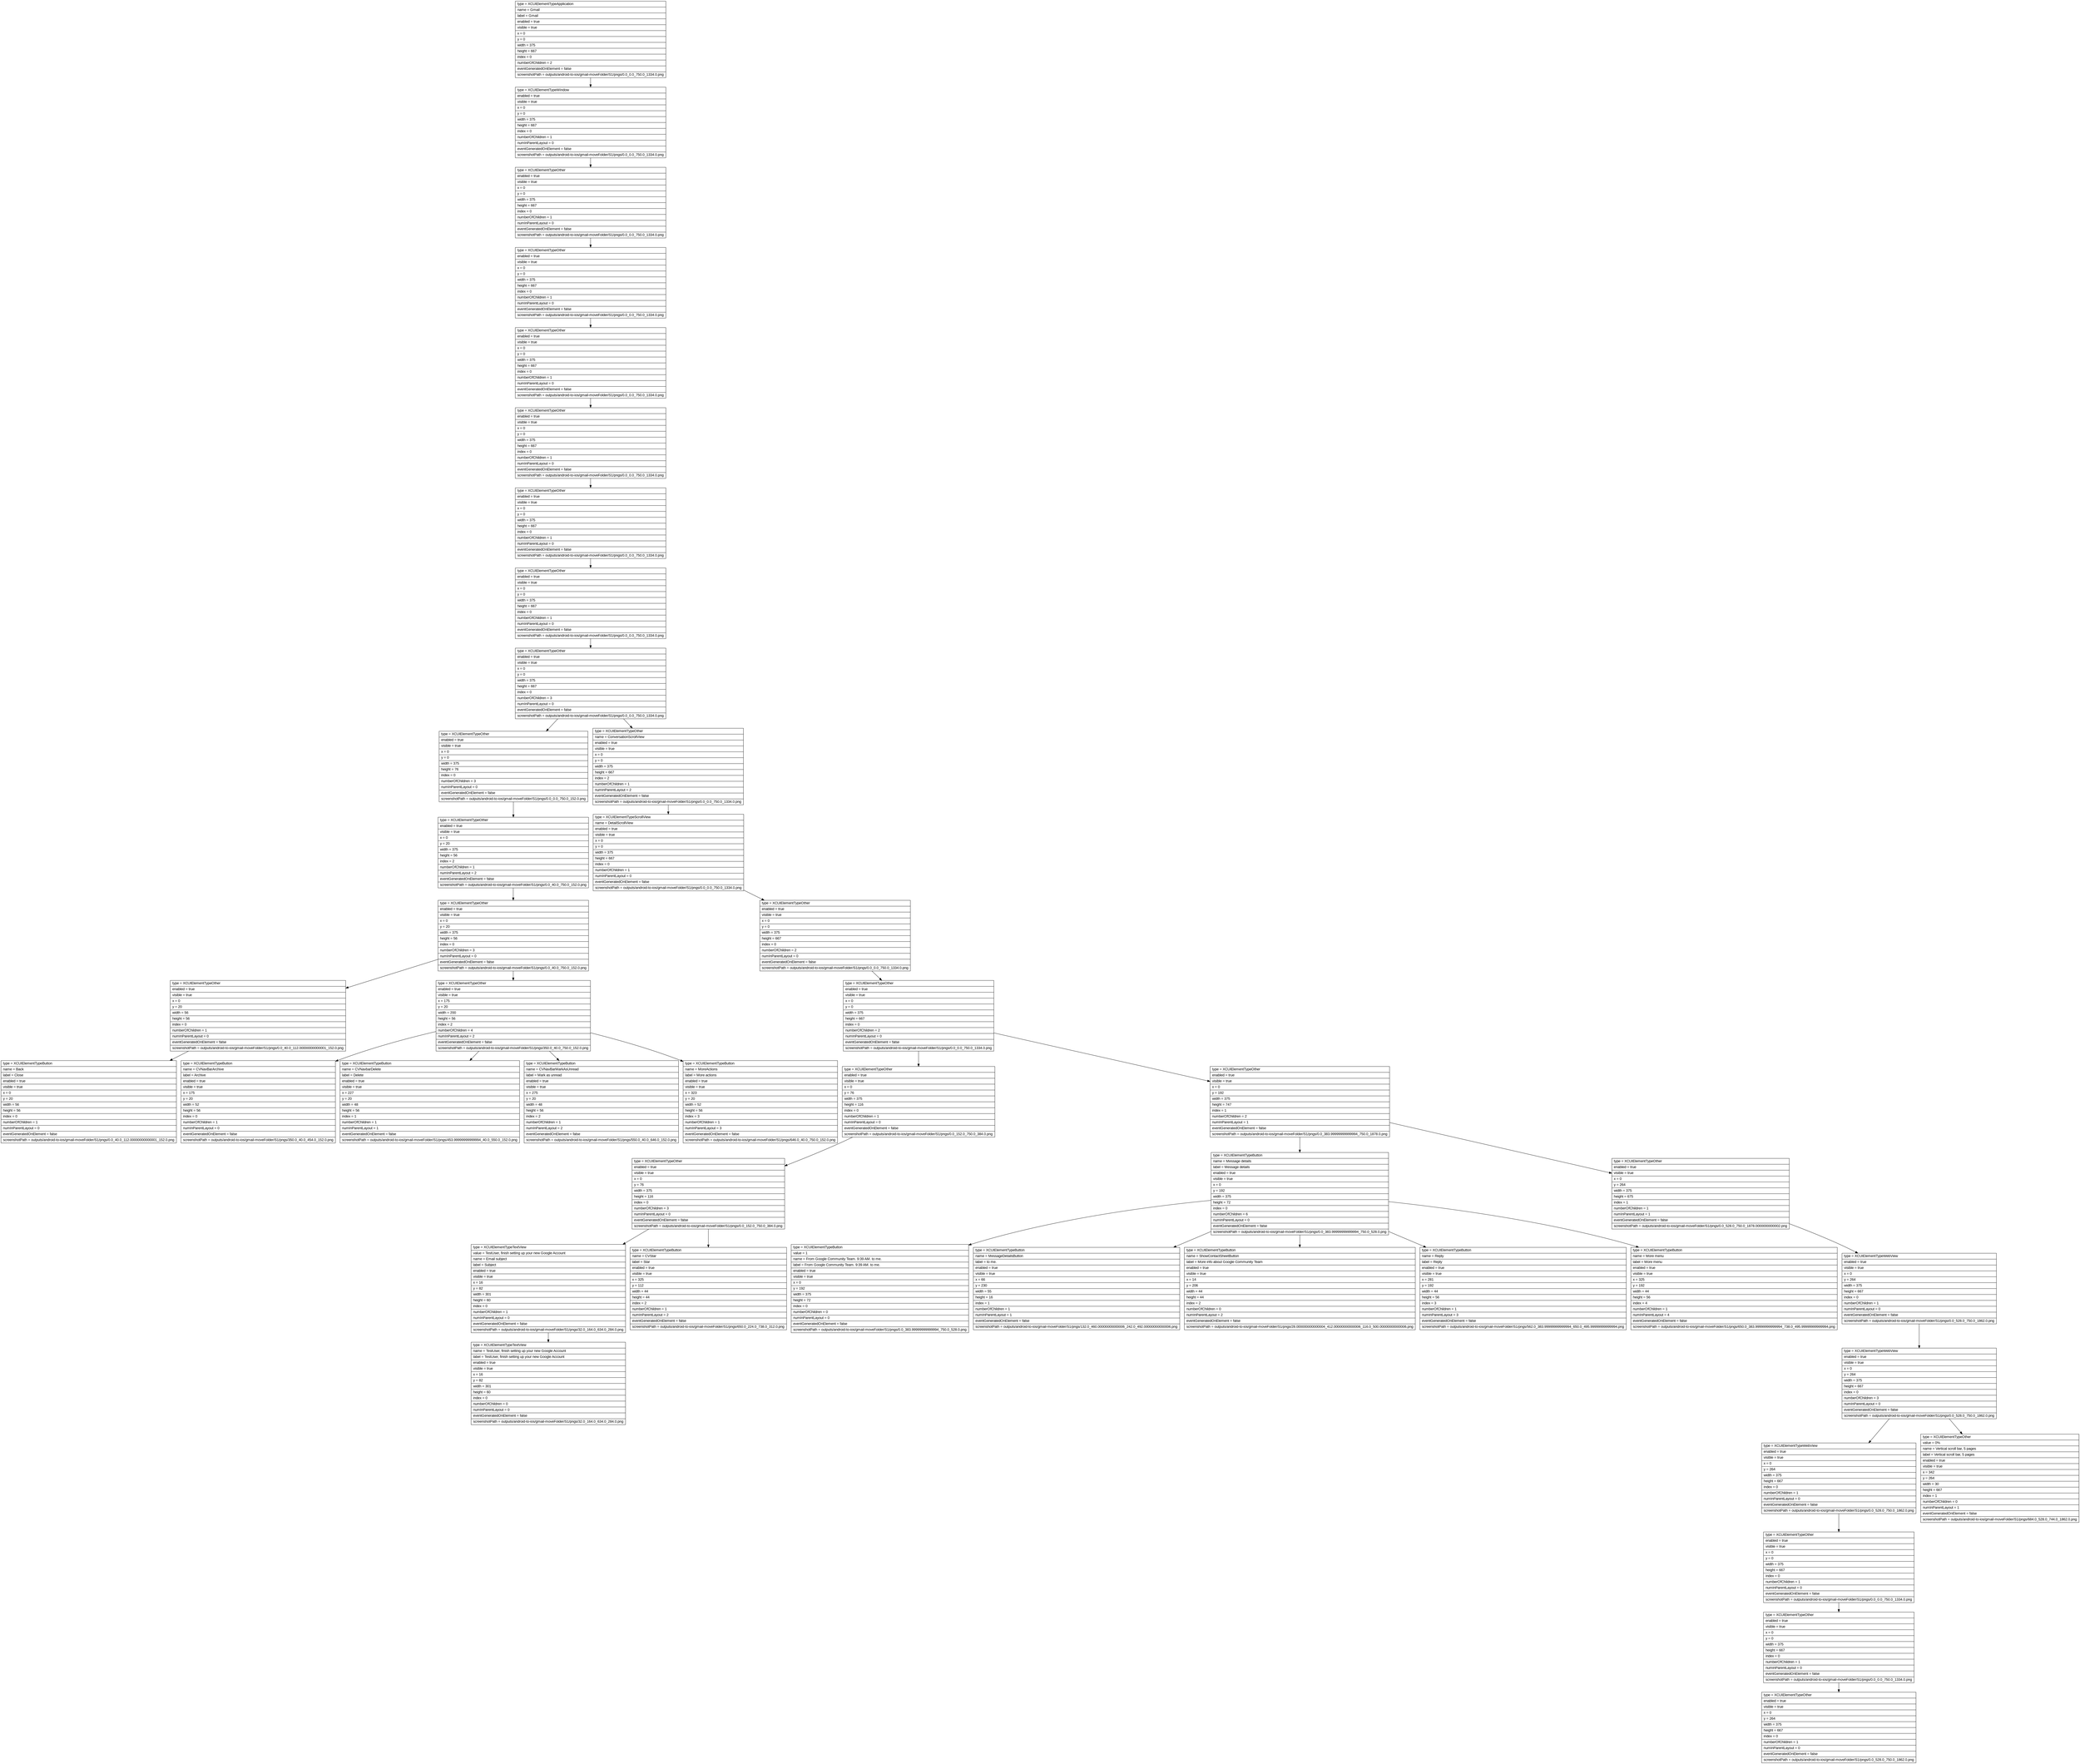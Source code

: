 digraph Layout {

	node [shape=record fontname=Arial];

	0	[label="{type = XCUIElementTypeApplication\l|name = Gmail\l|label = Gmail\l|enabled = true\l|visible = true\l|x = 0\l|y = 0\l|width = 375\l|height = 667\l|index = 0\l|numberOfChildren = 2\l|eventGeneratedOnElement = false \l|screenshotPath = outputs/android-to-ios/gmail-moveFolder/S1/pngs/0.0_0.0_750.0_1334.0.png\l}"]
	1	[label="{type = XCUIElementTypeWindow\l|enabled = true\l|visible = true\l|x = 0\l|y = 0\l|width = 375\l|height = 667\l|index = 0\l|numberOfChildren = 1\l|numInParentLayout = 0\l|eventGeneratedOnElement = false \l|screenshotPath = outputs/android-to-ios/gmail-moveFolder/S1/pngs/0.0_0.0_750.0_1334.0.png\l}"]
	2	[label="{type = XCUIElementTypeOther\l|enabled = true\l|visible = true\l|x = 0\l|y = 0\l|width = 375\l|height = 667\l|index = 0\l|numberOfChildren = 1\l|numInParentLayout = 0\l|eventGeneratedOnElement = false \l|screenshotPath = outputs/android-to-ios/gmail-moveFolder/S1/pngs/0.0_0.0_750.0_1334.0.png\l}"]
	3	[label="{type = XCUIElementTypeOther\l|enabled = true\l|visible = true\l|x = 0\l|y = 0\l|width = 375\l|height = 667\l|index = 0\l|numberOfChildren = 1\l|numInParentLayout = 0\l|eventGeneratedOnElement = false \l|screenshotPath = outputs/android-to-ios/gmail-moveFolder/S1/pngs/0.0_0.0_750.0_1334.0.png\l}"]
	4	[label="{type = XCUIElementTypeOther\l|enabled = true\l|visible = true\l|x = 0\l|y = 0\l|width = 375\l|height = 667\l|index = 0\l|numberOfChildren = 1\l|numInParentLayout = 0\l|eventGeneratedOnElement = false \l|screenshotPath = outputs/android-to-ios/gmail-moveFolder/S1/pngs/0.0_0.0_750.0_1334.0.png\l}"]
	5	[label="{type = XCUIElementTypeOther\l|enabled = true\l|visible = true\l|x = 0\l|y = 0\l|width = 375\l|height = 667\l|index = 0\l|numberOfChildren = 1\l|numInParentLayout = 0\l|eventGeneratedOnElement = false \l|screenshotPath = outputs/android-to-ios/gmail-moveFolder/S1/pngs/0.0_0.0_750.0_1334.0.png\l}"]
	6	[label="{type = XCUIElementTypeOther\l|enabled = true\l|visible = true\l|x = 0\l|y = 0\l|width = 375\l|height = 667\l|index = 0\l|numberOfChildren = 1\l|numInParentLayout = 0\l|eventGeneratedOnElement = false \l|screenshotPath = outputs/android-to-ios/gmail-moveFolder/S1/pngs/0.0_0.0_750.0_1334.0.png\l}"]
	7	[label="{type = XCUIElementTypeOther\l|enabled = true\l|visible = true\l|x = 0\l|y = 0\l|width = 375\l|height = 667\l|index = 0\l|numberOfChildren = 1\l|numInParentLayout = 0\l|eventGeneratedOnElement = false \l|screenshotPath = outputs/android-to-ios/gmail-moveFolder/S1/pngs/0.0_0.0_750.0_1334.0.png\l}"]
	8	[label="{type = XCUIElementTypeOther\l|enabled = true\l|visible = true\l|x = 0\l|y = 0\l|width = 375\l|height = 667\l|index = 0\l|numberOfChildren = 3\l|numInParentLayout = 0\l|eventGeneratedOnElement = false \l|screenshotPath = outputs/android-to-ios/gmail-moveFolder/S1/pngs/0.0_0.0_750.0_1334.0.png\l}"]
	9	[label="{type = XCUIElementTypeOther\l|enabled = true\l|visible = true\l|x = 0\l|y = 0\l|width = 375\l|height = 76\l|index = 0\l|numberOfChildren = 3\l|numInParentLayout = 0\l|eventGeneratedOnElement = false \l|screenshotPath = outputs/android-to-ios/gmail-moveFolder/S1/pngs/0.0_0.0_750.0_152.0.png\l}"]
	10	[label="{type = XCUIElementTypeOther\l|name = ConversationScrollView\l|enabled = true\l|visible = true\l|x = 0\l|y = 0\l|width = 375\l|height = 667\l|index = 2\l|numberOfChildren = 1\l|numInParentLayout = 2\l|eventGeneratedOnElement = false \l|screenshotPath = outputs/android-to-ios/gmail-moveFolder/S1/pngs/0.0_0.0_750.0_1334.0.png\l}"]
	11	[label="{type = XCUIElementTypeOther\l|enabled = true\l|visible = true\l|x = 0\l|y = 20\l|width = 375\l|height = 56\l|index = 2\l|numberOfChildren = 1\l|numInParentLayout = 2\l|eventGeneratedOnElement = false \l|screenshotPath = outputs/android-to-ios/gmail-moveFolder/S1/pngs/0.0_40.0_750.0_152.0.png\l}"]
	12	[label="{type = XCUIElementTypeScrollView\l|name = DetailScrollView\l|enabled = true\l|visible = true\l|x = 0\l|y = 0\l|width = 375\l|height = 667\l|index = 0\l|numberOfChildren = 1\l|numInParentLayout = 0\l|eventGeneratedOnElement = false \l|screenshotPath = outputs/android-to-ios/gmail-moveFolder/S1/pngs/0.0_0.0_750.0_1334.0.png\l}"]
	13	[label="{type = XCUIElementTypeOther\l|enabled = true\l|visible = true\l|x = 0\l|y = 20\l|width = 375\l|height = 56\l|index = 0\l|numberOfChildren = 3\l|numInParentLayout = 0\l|eventGeneratedOnElement = false \l|screenshotPath = outputs/android-to-ios/gmail-moveFolder/S1/pngs/0.0_40.0_750.0_152.0.png\l}"]
	14	[label="{type = XCUIElementTypeOther\l|enabled = true\l|visible = true\l|x = 0\l|y = 0\l|width = 375\l|height = 667\l|index = 0\l|numberOfChildren = 2\l|numInParentLayout = 0\l|eventGeneratedOnElement = false \l|screenshotPath = outputs/android-to-ios/gmail-moveFolder/S1/pngs/0.0_0.0_750.0_1334.0.png\l}"]
	15	[label="{type = XCUIElementTypeOther\l|enabled = true\l|visible = true\l|x = 0\l|y = 20\l|width = 56\l|height = 56\l|index = 0\l|numberOfChildren = 1\l|numInParentLayout = 0\l|eventGeneratedOnElement = false \l|screenshotPath = outputs/android-to-ios/gmail-moveFolder/S1/pngs/0.0_40.0_112.00000000000001_152.0.png\l}"]
	16	[label="{type = XCUIElementTypeOther\l|enabled = true\l|visible = true\l|x = 175\l|y = 20\l|width = 200\l|height = 56\l|index = 2\l|numberOfChildren = 4\l|numInParentLayout = 2\l|eventGeneratedOnElement = false \l|screenshotPath = outputs/android-to-ios/gmail-moveFolder/S1/pngs/350.0_40.0_750.0_152.0.png\l}"]
	17	[label="{type = XCUIElementTypeOther\l|enabled = true\l|visible = true\l|x = 0\l|y = 0\l|width = 375\l|height = 667\l|index = 0\l|numberOfChildren = 2\l|numInParentLayout = 0\l|eventGeneratedOnElement = false \l|screenshotPath = outputs/android-to-ios/gmail-moveFolder/S1/pngs/0.0_0.0_750.0_1334.0.png\l}"]
	18	[label="{type = XCUIElementTypeButton\l|name = Back\l|label = Close\l|enabled = true\l|visible = true\l|x = 0\l|y = 20\l|width = 56\l|height = 56\l|index = 0\l|numberOfChildren = 1\l|numInParentLayout = 0\l|eventGeneratedOnElement = false \l|screenshotPath = outputs/android-to-ios/gmail-moveFolder/S1/pngs/0.0_40.0_112.00000000000001_152.0.png\l}"]
	19	[label="{type = XCUIElementTypeButton\l|name = CVNavBarArchive\l|label = Archive\l|enabled = true\l|visible = true\l|x = 175\l|y = 20\l|width = 52\l|height = 56\l|index = 0\l|numberOfChildren = 1\l|numInParentLayout = 0\l|eventGeneratedOnElement = false \l|screenshotPath = outputs/android-to-ios/gmail-moveFolder/S1/pngs/350.0_40.0_454.0_152.0.png\l}"]
	20	[label="{type = XCUIElementTypeButton\l|name = CVNavbarDelete\l|label = Delete\l|enabled = true\l|visible = true\l|x = 227\l|y = 20\l|width = 48\l|height = 56\l|index = 1\l|numberOfChildren = 1\l|numInParentLayout = 1\l|eventGeneratedOnElement = false \l|screenshotPath = outputs/android-to-ios/gmail-moveFolder/S1/pngs/453.99999999999994_40.0_550.0_152.0.png\l}"]
	21	[label="{type = XCUIElementTypeButton\l|name = CVNavBarMarkAsUnread\l|label = Mark as unread\l|enabled = true\l|visible = true\l|x = 275\l|y = 20\l|width = 48\l|height = 56\l|index = 2\l|numberOfChildren = 1\l|numInParentLayout = 2\l|eventGeneratedOnElement = false \l|screenshotPath = outputs/android-to-ios/gmail-moveFolder/S1/pngs/550.0_40.0_646.0_152.0.png\l}"]
	22	[label="{type = XCUIElementTypeButton\l|name = MoreActions\l|label = More actions\l|enabled = true\l|visible = true\l|x = 323\l|y = 20\l|width = 52\l|height = 56\l|index = 3\l|numberOfChildren = 1\l|numInParentLayout = 3\l|eventGeneratedOnElement = false \l|screenshotPath = outputs/android-to-ios/gmail-moveFolder/S1/pngs/646.0_40.0_750.0_152.0.png\l}"]
	23	[label="{type = XCUIElementTypeOther\l|enabled = true\l|visible = true\l|x = 0\l|y = 76\l|width = 375\l|height = 116\l|index = 0\l|numberOfChildren = 1\l|numInParentLayout = 0\l|eventGeneratedOnElement = false \l|screenshotPath = outputs/android-to-ios/gmail-moveFolder/S1/pngs/0.0_152.0_750.0_384.0.png\l}"]
	24	[label="{type = XCUIElementTypeOther\l|enabled = true\l|visible = true\l|x = 0\l|y = 192\l|width = 375\l|height = 747\l|index = 1\l|numberOfChildren = 2\l|numInParentLayout = 1\l|eventGeneratedOnElement = false \l|screenshotPath = outputs/android-to-ios/gmail-moveFolder/S1/pngs/0.0_383.99999999999994_750.0_1878.0.png\l}"]
	25	[label="{type = XCUIElementTypeOther\l|enabled = true\l|visible = true\l|x = 0\l|y = 76\l|width = 375\l|height = 116\l|index = 0\l|numberOfChildren = 3\l|numInParentLayout = 0\l|eventGeneratedOnElement = false \l|screenshotPath = outputs/android-to-ios/gmail-moveFolder/S1/pngs/0.0_152.0_750.0_384.0.png\l}"]
	26	[label="{type = XCUIElementTypeButton\l|name = Message details\l|label = Message details\l|enabled = true\l|visible = true\l|x = 0\l|y = 192\l|width = 375\l|height = 72\l|index = 0\l|numberOfChildren = 6\l|numInParentLayout = 0\l|eventGeneratedOnElement = false \l|screenshotPath = outputs/android-to-ios/gmail-moveFolder/S1/pngs/0.0_383.99999999999994_750.0_528.0.png\l}"]
	27	[label="{type = XCUIElementTypeOther\l|enabled = true\l|visible = true\l|x = 0\l|y = 264\l|width = 375\l|height = 675\l|index = 1\l|numberOfChildren = 1\l|numInParentLayout = 1\l|eventGeneratedOnElement = false \l|screenshotPath = outputs/android-to-ios/gmail-moveFolder/S1/pngs/0.0_528.0_750.0_1878.0000000000002.png\l}"]
	28	[label="{type = XCUIElementTypeTextView\l|value = TestUser, finish setting up your new Google Account\l|name = Email subject\l|label = Subject\l|enabled = true\l|visible = true\l|x = 16\l|y = 82\l|width = 301\l|height = 60\l|index = 0\l|numberOfChildren = 1\l|numInParentLayout = 0\l|eventGeneratedOnElement = false \l|screenshotPath = outputs/android-to-ios/gmail-moveFolder/S1/pngs/32.0_164.0_634.0_284.0.png\l}"]
	29	[label="{type = XCUIElementTypeButton\l|name = CVStar\l|label = Star\l|enabled = true\l|visible = true\l|x = 325\l|y = 112\l|width = 44\l|height = 44\l|index = 2\l|numberOfChildren = 1\l|numInParentLayout = 2\l|eventGeneratedOnElement = false \l|screenshotPath = outputs/android-to-ios/gmail-moveFolder/S1/pngs/650.0_224.0_738.0_312.0.png\l}"]
	30	[label="{type = XCUIElementTypeButton\l|value = 1\l|name = From Google Community Team. 9:39 AM. to me. \l|label = From Google Community Team. 9:39 AM. to me. \l|enabled = true\l|visible = true\l|x = 0\l|y = 192\l|width = 375\l|height = 72\l|index = 0\l|numberOfChildren = 0\l|numInParentLayout = 0\l|eventGeneratedOnElement = false \l|screenshotPath = outputs/android-to-ios/gmail-moveFolder/S1/pngs/0.0_383.99999999999994_750.0_528.0.png\l}"]
	31	[label="{type = XCUIElementTypeButton\l|name = MessageDetailsButton\l|label = to me. \l|enabled = true\l|visible = true\l|x = 66\l|y = 230\l|width = 55\l|height = 16\l|index = 1\l|numberOfChildren = 1\l|numInParentLayout = 1\l|eventGeneratedOnElement = false \l|screenshotPath = outputs/android-to-ios/gmail-moveFolder/S1/pngs/132.0_460.00000000000006_242.0_492.00000000000006.png\l}"]
	32	[label="{type = XCUIElementTypeButton\l|name = ShowContactSheetButton\l|label = More info about Google Community Team\l|enabled = true\l|visible = true\l|x = 14\l|y = 206\l|width = 44\l|height = 44\l|index = 2\l|numberOfChildren = 0\l|numInParentLayout = 2\l|eventGeneratedOnElement = false \l|screenshotPath = outputs/android-to-ios/gmail-moveFolder/S1/pngs/28.000000000000004_412.00000000000006_116.0_500.00000000000006.png\l}"]
	33	[label="{type = XCUIElementTypeButton\l|name = Reply\l|label = Reply\l|enabled = true\l|visible = true\l|x = 281\l|y = 192\l|width = 44\l|height = 56\l|index = 3\l|numberOfChildren = 1\l|numInParentLayout = 3\l|eventGeneratedOnElement = false \l|screenshotPath = outputs/android-to-ios/gmail-moveFolder/S1/pngs/562.0_383.99999999999994_650.0_495.99999999999994.png\l}"]
	34	[label="{type = XCUIElementTypeButton\l|name = More menu\l|label = More menu\l|enabled = true\l|visible = true\l|x = 325\l|y = 192\l|width = 44\l|height = 56\l|index = 4\l|numberOfChildren = 1\l|numInParentLayout = 4\l|eventGeneratedOnElement = false \l|screenshotPath = outputs/android-to-ios/gmail-moveFolder/S1/pngs/650.0_383.99999999999994_738.0_495.99999999999994.png\l}"]
	35	[label="{type = XCUIElementTypeWebView\l|enabled = true\l|visible = true\l|x = 0\l|y = 264\l|width = 375\l|height = 667\l|index = 0\l|numberOfChildren = 1\l|numInParentLayout = 0\l|eventGeneratedOnElement = false \l|screenshotPath = outputs/android-to-ios/gmail-moveFolder/S1/pngs/0.0_528.0_750.0_1862.0.png\l}"]
	36	[label="{type = XCUIElementTypeTextView\l|name = TestUser, finish setting up your new Google Account\l|label = TestUser, finish setting up your new Google Account\l|enabled = true\l|visible = true\l|x = 16\l|y = 82\l|width = 301\l|height = 60\l|index = 0\l|numberOfChildren = 0\l|numInParentLayout = 0\l|eventGeneratedOnElement = false \l|screenshotPath = outputs/android-to-ios/gmail-moveFolder/S1/pngs/32.0_164.0_634.0_284.0.png\l}"]
	37	[label="{type = XCUIElementTypeWebView\l|enabled = true\l|visible = true\l|x = 0\l|y = 264\l|width = 375\l|height = 667\l|index = 0\l|numberOfChildren = 3\l|numInParentLayout = 0\l|eventGeneratedOnElement = false \l|screenshotPath = outputs/android-to-ios/gmail-moveFolder/S1/pngs/0.0_528.0_750.0_1862.0.png\l}"]
	38	[label="{type = XCUIElementTypeWebView\l|enabled = true\l|visible = true\l|x = 0\l|y = 264\l|width = 375\l|height = 667\l|index = 0\l|numberOfChildren = 1\l|numInParentLayout = 0\l|eventGeneratedOnElement = false \l|screenshotPath = outputs/android-to-ios/gmail-moveFolder/S1/pngs/0.0_528.0_750.0_1862.0.png\l}"]
	39	[label="{type = XCUIElementTypeOther\l|value = 0%\l|name = Vertical scroll bar, 5 pages\l|label = Vertical scroll bar, 5 pages\l|enabled = true\l|visible = true\l|x = 342\l|y = 264\l|width = 30\l|height = 667\l|index = 1\l|numberOfChildren = 0\l|numInParentLayout = 1\l|eventGeneratedOnElement = false \l|screenshotPath = outputs/android-to-ios/gmail-moveFolder/S1/pngs/684.0_528.0_744.0_1862.0.png\l}"]
	40	[label="{type = XCUIElementTypeOther\l|enabled = true\l|visible = true\l|x = 0\l|y = 0\l|width = 375\l|height = 667\l|index = 0\l|numberOfChildren = 1\l|numInParentLayout = 0\l|eventGeneratedOnElement = false \l|screenshotPath = outputs/android-to-ios/gmail-moveFolder/S1/pngs/0.0_0.0_750.0_1334.0.png\l}"]
	41	[label="{type = XCUIElementTypeOther\l|enabled = true\l|visible = true\l|x = 0\l|y = 0\l|width = 375\l|height = 667\l|index = 0\l|numberOfChildren = 1\l|numInParentLayout = 0\l|eventGeneratedOnElement = false \l|screenshotPath = outputs/android-to-ios/gmail-moveFolder/S1/pngs/0.0_0.0_750.0_1334.0.png\l}"]
	42	[label="{type = XCUIElementTypeOther\l|enabled = true\l|visible = true\l|x = 0\l|y = 264\l|width = 375\l|height = 667\l|index = 0\l|numberOfChildren = 1\l|numInParentLayout = 0\l|eventGeneratedOnElement = false \l|screenshotPath = outputs/android-to-ios/gmail-moveFolder/S1/pngs/0.0_528.0_750.0_1862.0.png\l}"]


	0 -> 1
	1 -> 2
	2 -> 3
	3 -> 4
	4 -> 5
	5 -> 6
	6 -> 7
	7 -> 8
	8 -> 9
	8 -> 10
	9 -> 11
	10 -> 12
	11 -> 13
	12 -> 14
	13 -> 15
	13 -> 16
	14 -> 17
	15 -> 18
	16 -> 19
	16 -> 20
	16 -> 21
	16 -> 22
	17 -> 23
	17 -> 24
	23 -> 25
	24 -> 26
	24 -> 27
	25 -> 28
	25 -> 29
	26 -> 30
	26 -> 31
	26 -> 32
	26 -> 33
	26 -> 34
	27 -> 35
	28 -> 36
	35 -> 37
	37 -> 38
	37 -> 39
	38 -> 40
	40 -> 41
	41 -> 42


}
